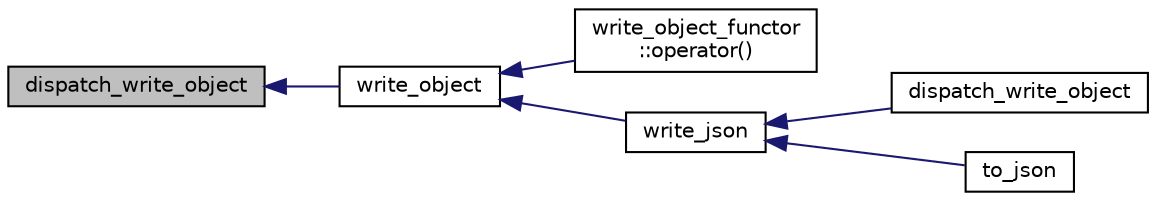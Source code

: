 digraph "dispatch_write_object"
{
  edge [fontname="Helvetica",fontsize="10",labelfontname="Helvetica",labelfontsize="10"];
  node [fontname="Helvetica",fontsize="10",shape=record];
  rankdir="LR";
  Node11 [label="dispatch_write_object",height=0.2,width=0.4,color="black", fillcolor="grey75", style="filled", fontcolor="black"];
  Node11 -> Node12 [dir="back",color="midnightblue",fontsize="10",style="solid",fontname="Helvetica"];
  Node12 [label="write_object",height=0.2,width=0.4,color="black", fillcolor="white", style="filled",URL="$json_8h.html#add1608bff3bc50f6f498f20fcef44be1"];
  Node12 -> Node13 [dir="back",color="midnightblue",fontsize="10",style="solid",fontname="Helvetica"];
  Node13 [label="write_object_functor\l::operator()",height=0.2,width=0.4,color="black", fillcolor="white", style="filled",URL="$classwrite__object__functor.html#a3b578a2bcfa528cf3d76ac1a7079f448"];
  Node12 -> Node14 [dir="back",color="midnightblue",fontsize="10",style="solid",fontname="Helvetica"];
  Node14 [label="write_json",height=0.2,width=0.4,color="black", fillcolor="white", style="filled",URL="$json_8h.html#a783400e6601ed872ab20d780fd558b34"];
  Node14 -> Node15 [dir="back",color="midnightblue",fontsize="10",style="solid",fontname="Helvetica"];
  Node15 [label="dispatch_write_object",height=0.2,width=0.4,color="black", fillcolor="white", style="filled",URL="$array__type__descriptor_8h.html#a30b6b2edbdf0593fd0d40edf6e55975f"];
  Node14 -> Node16 [dir="back",color="midnightblue",fontsize="10",style="solid",fontname="Helvetica"];
  Node16 [label="to_json",height=0.2,width=0.4,color="black", fillcolor="white", style="filled",URL="$json_8h.html#ad9088385ebeacfba9a8445a6a4a5a138"];
}
